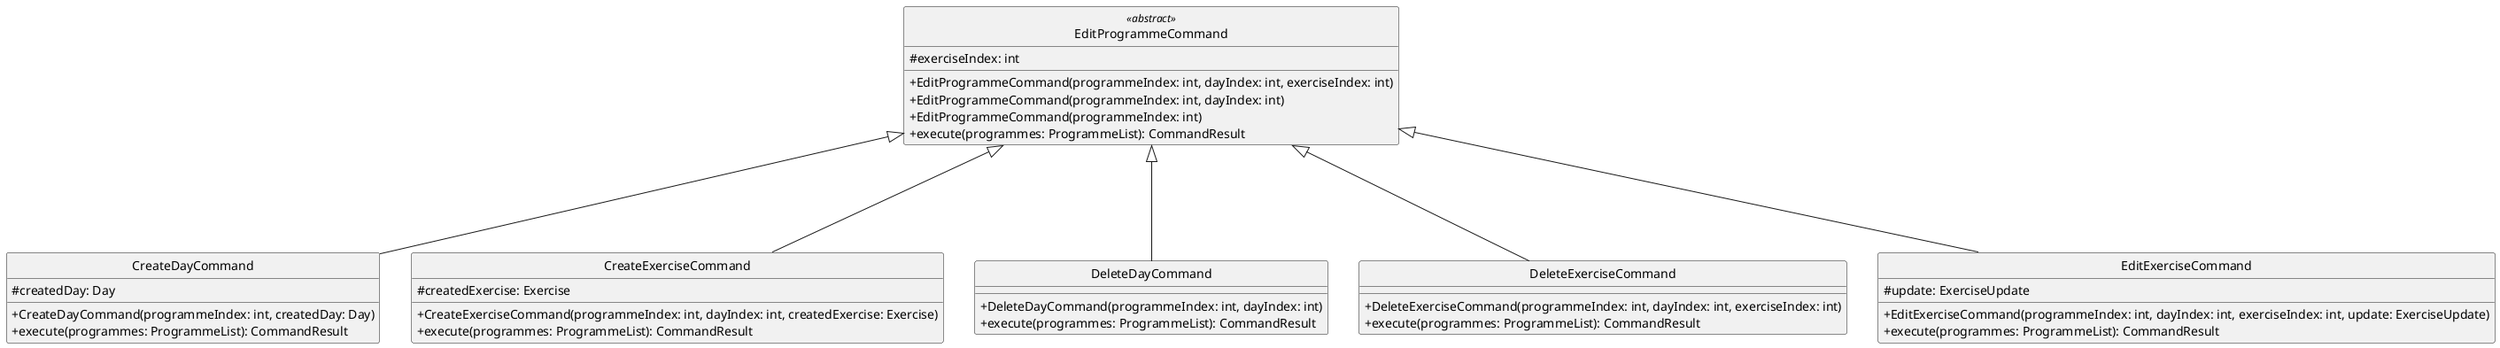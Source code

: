 @startuml
skinparam classAttributeIconSize 0
hide circle
    class EditProgrammeCommand         <<abstract>>{

        #exerciseIndex: int
        +EditProgrammeCommand(programmeIndex: int, dayIndex: int, exerciseIndex: int)
        +EditProgrammeCommand(programmeIndex: int, dayIndex: int)
        +EditProgrammeCommand(programmeIndex: int)
        +execute(programmes: ProgrammeList): CommandResult
    }

    class CreateDayCommand {
        # createdDay: Day
        + CreateDayCommand(programmeIndex: int, createdDay: Day)
        +execute(programmes: ProgrammeList): CommandResult
    }
    class CreateExerciseCommand {
        # createdExercise: Exercise
        + CreateExerciseCommand(programmeIndex: int, dayIndex: int, createdExercise: Exercise)
        + execute(programmes: ProgrammeList): CommandResult
    }
    class DeleteDayCommand {
        + DeleteDayCommand(programmeIndex: int, dayIndex: int)
        + execute(programmes: ProgrammeList): CommandResult
    }
    class DeleteExerciseCommand {
        + DeleteExerciseCommand(programmeIndex: int, dayIndex: int, exerciseIndex: int)
        + execute(programmes: ProgrammeList): CommandResult
    }
    class EditExerciseCommand {
        # update: ExerciseUpdate
        + EditExerciseCommand(programmeIndex: int, dayIndex: int, exerciseIndex: int, update: ExerciseUpdate)
        + execute(programmes: ProgrammeList): CommandResult
    }

    EditProgrammeCommand <|--- CreateDayCommand
    EditProgrammeCommand <|--- CreateExerciseCommand
    EditProgrammeCommand <|--- DeleteDayCommand
    EditProgrammeCommand <|--- DeleteExerciseCommand
    EditProgrammeCommand <|--- EditExerciseCommand

@enduml